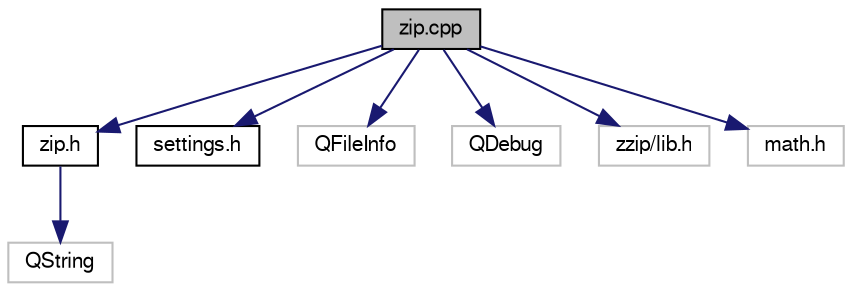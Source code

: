 digraph G
{
  bgcolor="transparent";
  edge [fontname="FreeSans",fontsize="10",labelfontname="FreeSans",labelfontsize="10"];
  node [fontname="FreeSans",fontsize="10",shape=record];
  Node1 [label="zip.cpp",height=0.2,width=0.4,color="black", fillcolor="grey75", style="filled" fontcolor="black"];
  Node1 -> Node2 [color="midnightblue",fontsize="10",style="solid",fontname="FreeSans"];
  Node2 [label="zip.h",height=0.2,width=0.4,color="black",URL="$zip_8h.html",tooltip="Read SRTM zip files."];
  Node2 -> Node3 [color="midnightblue",fontsize="10",style="solid",fontname="FreeSans"];
  Node3 [label="QString",height=0.2,width=0.4,color="grey75"];
  Node1 -> Node4 [color="midnightblue",fontsize="10",style="solid",fontname="FreeSans"];
  Node4 [label="settings.h",height=0.2,width=0.4,color="black",URL="$settings_8h.html",tooltip="Handles command line parsing and stores the options."];
  Node1 -> Node5 [color="midnightblue",fontsize="10",style="solid",fontname="FreeSans"];
  Node5 [label="QFileInfo",height=0.2,width=0.4,color="grey75"];
  Node1 -> Node6 [color="midnightblue",fontsize="10",style="solid",fontname="FreeSans"];
  Node6 [label="QDebug",height=0.2,width=0.4,color="grey75"];
  Node1 -> Node7 [color="midnightblue",fontsize="10",style="solid",fontname="FreeSans"];
  Node7 [label="zzip/lib.h",height=0.2,width=0.4,color="grey75"];
  Node1 -> Node8 [color="midnightblue",fontsize="10",style="solid",fontname="FreeSans"];
  Node8 [label="math.h",height=0.2,width=0.4,color="grey75"];
}
